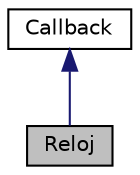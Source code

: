 digraph "Reloj"
{
 // LATEX_PDF_SIZE
  edge [fontname="Helvetica",fontsize="10",labelfontname="Helvetica",labelfontsize="10"];
  node [fontname="Helvetica",fontsize="10",shape=record];
  Node1 [label="Reloj",height=0.2,width=0.4,color="black", fillcolor="grey75", style="filled", fontcolor="black",tooltip="Clase del objeto Reloj."];
  Node2 -> Node1 [dir="back",color="midnightblue",fontsize="10",style="solid"];
  Node2 [label="Callback",height=0.2,width=0.4,color="black", fillcolor="white", style="filled",URL="$class_callback.html",tooltip="Clase del objeto Callback."];
}
